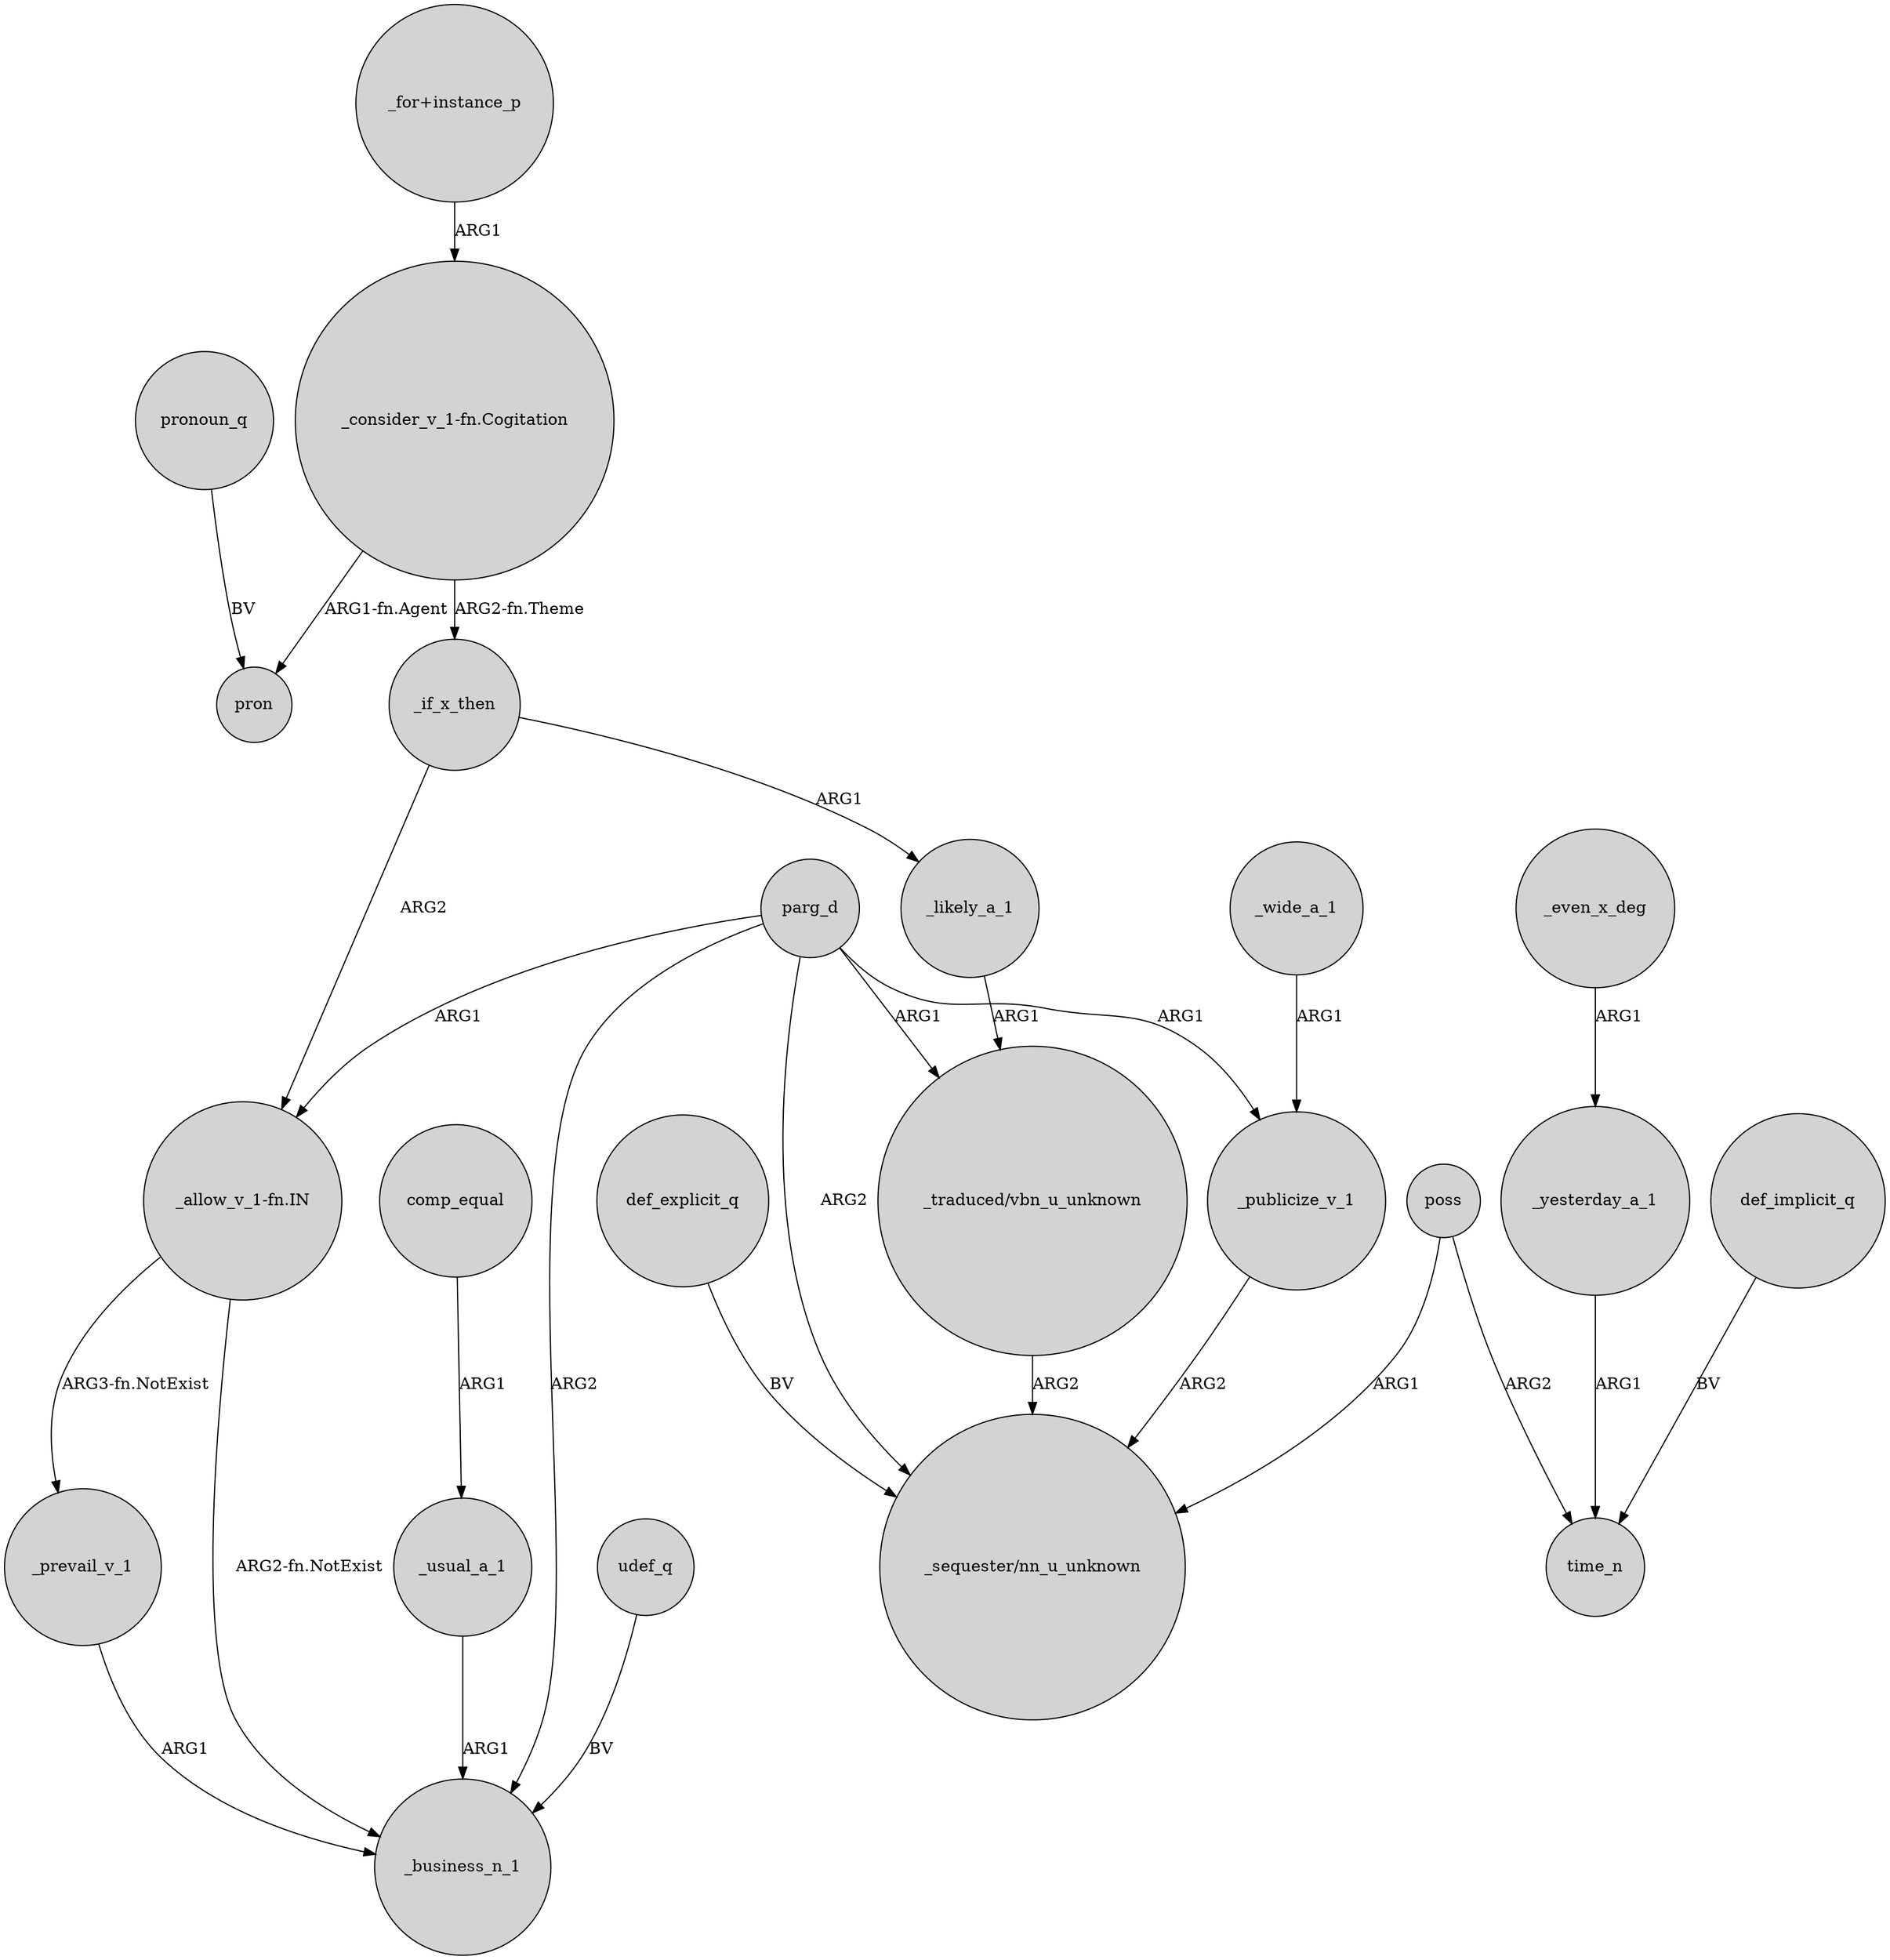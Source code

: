 digraph {
	node [shape=circle style=filled]
	"_for+instance_p" -> "_consider_v_1-fn.Cogitation" [label=ARG1]
	_yesterday_a_1 -> time_n [label=ARG1]
	"_consider_v_1-fn.Cogitation" -> pron [label="ARG1-fn.Agent"]
	"_traduced/vbn_u_unknown" -> "_sequester/nn_u_unknown" [label=ARG2]
	"_allow_v_1-fn.IN" -> _business_n_1 [label="ARG2-fn.NotExist"]
	_if_x_then -> "_allow_v_1-fn.IN" [label=ARG2]
	"_consider_v_1-fn.Cogitation" -> _if_x_then [label="ARG2-fn.Theme"]
	parg_d -> _publicize_v_1 [label=ARG1]
	poss -> time_n [label=ARG2]
	_if_x_then -> _likely_a_1 [label=ARG1]
	def_explicit_q -> "_sequester/nn_u_unknown" [label=BV]
	parg_d -> "_traduced/vbn_u_unknown" [label=ARG1]
	parg_d -> "_sequester/nn_u_unknown" [label=ARG2]
	pronoun_q -> pron [label=BV]
	_prevail_v_1 -> _business_n_1 [label=ARG1]
	poss -> "_sequester/nn_u_unknown" [label=ARG1]
	_publicize_v_1 -> "_sequester/nn_u_unknown" [label=ARG2]
	"_allow_v_1-fn.IN" -> _prevail_v_1 [label="ARG3-fn.NotExist"]
	_usual_a_1 -> _business_n_1 [label=ARG1]
	_likely_a_1 -> "_traduced/vbn_u_unknown" [label=ARG1]
	_even_x_deg -> _yesterday_a_1 [label=ARG1]
	parg_d -> _business_n_1 [label=ARG2]
	udef_q -> _business_n_1 [label=BV]
	comp_equal -> _usual_a_1 [label=ARG1]
	parg_d -> "_allow_v_1-fn.IN" [label=ARG1]
	_wide_a_1 -> _publicize_v_1 [label=ARG1]
	def_implicit_q -> time_n [label=BV]
}
